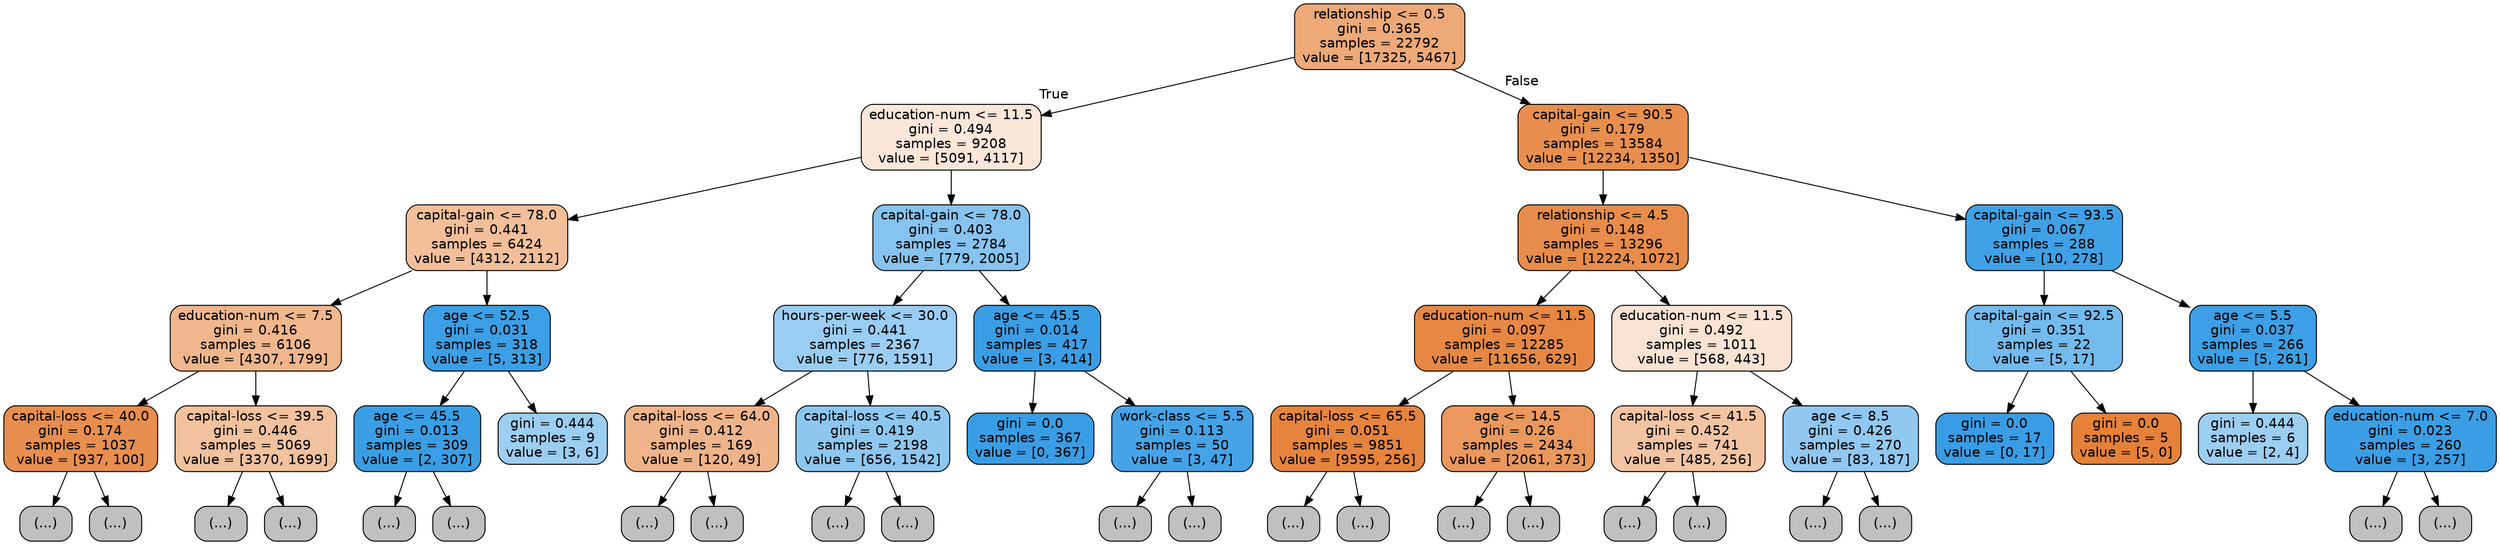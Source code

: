 digraph Tree {
node [shape=box, style="filled, rounded", color="black", fontname=helvetica] ;
edge [fontname=helvetica] ;
0 [label="relationship <= 0.5\ngini = 0.365\nsamples = 22792\nvalue = [17325, 5467]", fillcolor="#eda977"] ;
1 [label="education-num <= 11.5\ngini = 0.494\nsamples = 9208\nvalue = [5091, 4117]", fillcolor="#fae7d9"] ;
0 -> 1 [labeldistance=2.5, labelangle=45, headlabel="True"] ;
2 [label="capital-gain <= 78.0\ngini = 0.441\nsamples = 6424\nvalue = [4312, 2112]", fillcolor="#f2bf9a"] ;
1 -> 2 ;
3 [label="education-num <= 7.5\ngini = 0.416\nsamples = 6106\nvalue = [4307, 1799]", fillcolor="#f0b68c"] ;
2 -> 3 ;
4 [label="capital-loss <= 40.0\ngini = 0.174\nsamples = 1037\nvalue = [937, 100]", fillcolor="#e88e4e"] ;
3 -> 4 ;
5 [label="(...)", fillcolor="#C0C0C0"] ;
4 -> 5 ;
46 [label="(...)", fillcolor="#C0C0C0"] ;
4 -> 46 ;
51 [label="capital-loss <= 39.5\ngini = 0.446\nsamples = 5069\nvalue = [3370, 1699]", fillcolor="#f2c19d"] ;
3 -> 51 ;
52 [label="(...)", fillcolor="#C0C0C0"] ;
51 -> 52 ;
113 [label="(...)", fillcolor="#C0C0C0"] ;
51 -> 113 ;
136 [label="age <= 52.5\ngini = 0.031\nsamples = 318\nvalue = [5, 313]", fillcolor="#3c9fe5"] ;
2 -> 136 ;
137 [label="age <= 45.5\ngini = 0.013\nsamples = 309\nvalue = [2, 307]", fillcolor="#3a9ee5"] ;
136 -> 137 ;
138 [label="(...)", fillcolor="#C0C0C0"] ;
137 -> 138 ;
139 [label="(...)", fillcolor="#C0C0C0"] ;
137 -> 139 ;
142 [label="gini = 0.444\nsamples = 9\nvalue = [3, 6]", fillcolor="#9ccef2"] ;
136 -> 142 ;
143 [label="capital-gain <= 78.0\ngini = 0.403\nsamples = 2784\nvalue = [779, 2005]", fillcolor="#86c3ef"] ;
1 -> 143 ;
144 [label="hours-per-week <= 30.0\ngini = 0.441\nsamples = 2367\nvalue = [776, 1591]", fillcolor="#9acdf2"] ;
143 -> 144 ;
145 [label="capital-loss <= 64.0\ngini = 0.412\nsamples = 169\nvalue = [120, 49]", fillcolor="#f0b48a"] ;
144 -> 145 ;
146 [label="(...)", fillcolor="#C0C0C0"] ;
145 -> 146 ;
173 [label="(...)", fillcolor="#C0C0C0"] ;
145 -> 173 ;
174 [label="capital-loss <= 40.5\ngini = 0.419\nsamples = 2198\nvalue = [656, 1542]", fillcolor="#8dc7f0"] ;
144 -> 174 ;
175 [label="(...)", fillcolor="#C0C0C0"] ;
174 -> 175 ;
210 [label="(...)", fillcolor="#C0C0C0"] ;
174 -> 210 ;
219 [label="age <= 45.5\ngini = 0.014\nsamples = 417\nvalue = [3, 414]", fillcolor="#3a9ee5"] ;
143 -> 219 ;
220 [label="gini = 0.0\nsamples = 367\nvalue = [0, 367]", fillcolor="#399de5"] ;
219 -> 220 ;
221 [label="work-class <= 5.5\ngini = 0.113\nsamples = 50\nvalue = [3, 47]", fillcolor="#46a3e7"] ;
219 -> 221 ;
222 [label="(...)", fillcolor="#C0C0C0"] ;
221 -> 222 ;
225 [label="(...)", fillcolor="#C0C0C0"] ;
221 -> 225 ;
226 [label="capital-gain <= 90.5\ngini = 0.179\nsamples = 13584\nvalue = [12234, 1350]", fillcolor="#e88f4f"] ;
0 -> 226 [labeldistance=2.5, labelangle=-45, headlabel="False"] ;
227 [label="relationship <= 4.5\ngini = 0.148\nsamples = 13296\nvalue = [12224, 1072]", fillcolor="#e78c4a"] ;
226 -> 227 ;
228 [label="education-num <= 11.5\ngini = 0.097\nsamples = 12285\nvalue = [11656, 629]", fillcolor="#e68844"] ;
227 -> 228 ;
229 [label="capital-loss <= 65.5\ngini = 0.051\nsamples = 9851\nvalue = [9595, 256]", fillcolor="#e6843e"] ;
228 -> 229 ;
230 [label="(...)", fillcolor="#C0C0C0"] ;
229 -> 230 ;
289 [label="(...)", fillcolor="#C0C0C0"] ;
229 -> 289 ;
300 [label="age <= 14.5\ngini = 0.26\nsamples = 2434\nvalue = [2061, 373]", fillcolor="#ea985d"] ;
228 -> 300 ;
301 [label="(...)", fillcolor="#C0C0C0"] ;
300 -> 301 ;
340 [label="(...)", fillcolor="#C0C0C0"] ;
300 -> 340 ;
381 [label="education-num <= 11.5\ngini = 0.492\nsamples = 1011\nvalue = [568, 443]", fillcolor="#f9e3d3"] ;
227 -> 381 ;
382 [label="capital-loss <= 41.5\ngini = 0.452\nsamples = 741\nvalue = [485, 256]", fillcolor="#f3c4a2"] ;
381 -> 382 ;
383 [label="(...)", fillcolor="#C0C0C0"] ;
382 -> 383 ;
428 [label="(...)", fillcolor="#C0C0C0"] ;
382 -> 428 ;
431 [label="age <= 8.5\ngini = 0.426\nsamples = 270\nvalue = [83, 187]", fillcolor="#91c8f1"] ;
381 -> 431 ;
432 [label="(...)", fillcolor="#C0C0C0"] ;
431 -> 432 ;
435 [label="(...)", fillcolor="#C0C0C0"] ;
431 -> 435 ;
454 [label="capital-gain <= 93.5\ngini = 0.067\nsamples = 288\nvalue = [10, 278]", fillcolor="#40a1e6"] ;
226 -> 454 ;
455 [label="capital-gain <= 92.5\ngini = 0.351\nsamples = 22\nvalue = [5, 17]", fillcolor="#73baed"] ;
454 -> 455 ;
456 [label="gini = 0.0\nsamples = 17\nvalue = [0, 17]", fillcolor="#399de5"] ;
455 -> 456 ;
457 [label="gini = 0.0\nsamples = 5\nvalue = [5, 0]", fillcolor="#e58139"] ;
455 -> 457 ;
458 [label="age <= 5.5\ngini = 0.037\nsamples = 266\nvalue = [5, 261]", fillcolor="#3d9fe5"] ;
454 -> 458 ;
459 [label="gini = 0.444\nsamples = 6\nvalue = [2, 4]", fillcolor="#9ccef2"] ;
458 -> 459 ;
460 [label="education-num <= 7.0\ngini = 0.023\nsamples = 260\nvalue = [3, 257]", fillcolor="#3b9ee5"] ;
458 -> 460 ;
461 [label="(...)", fillcolor="#C0C0C0"] ;
460 -> 461 ;
462 [label="(...)", fillcolor="#C0C0C0"] ;
460 -> 462 ;
}